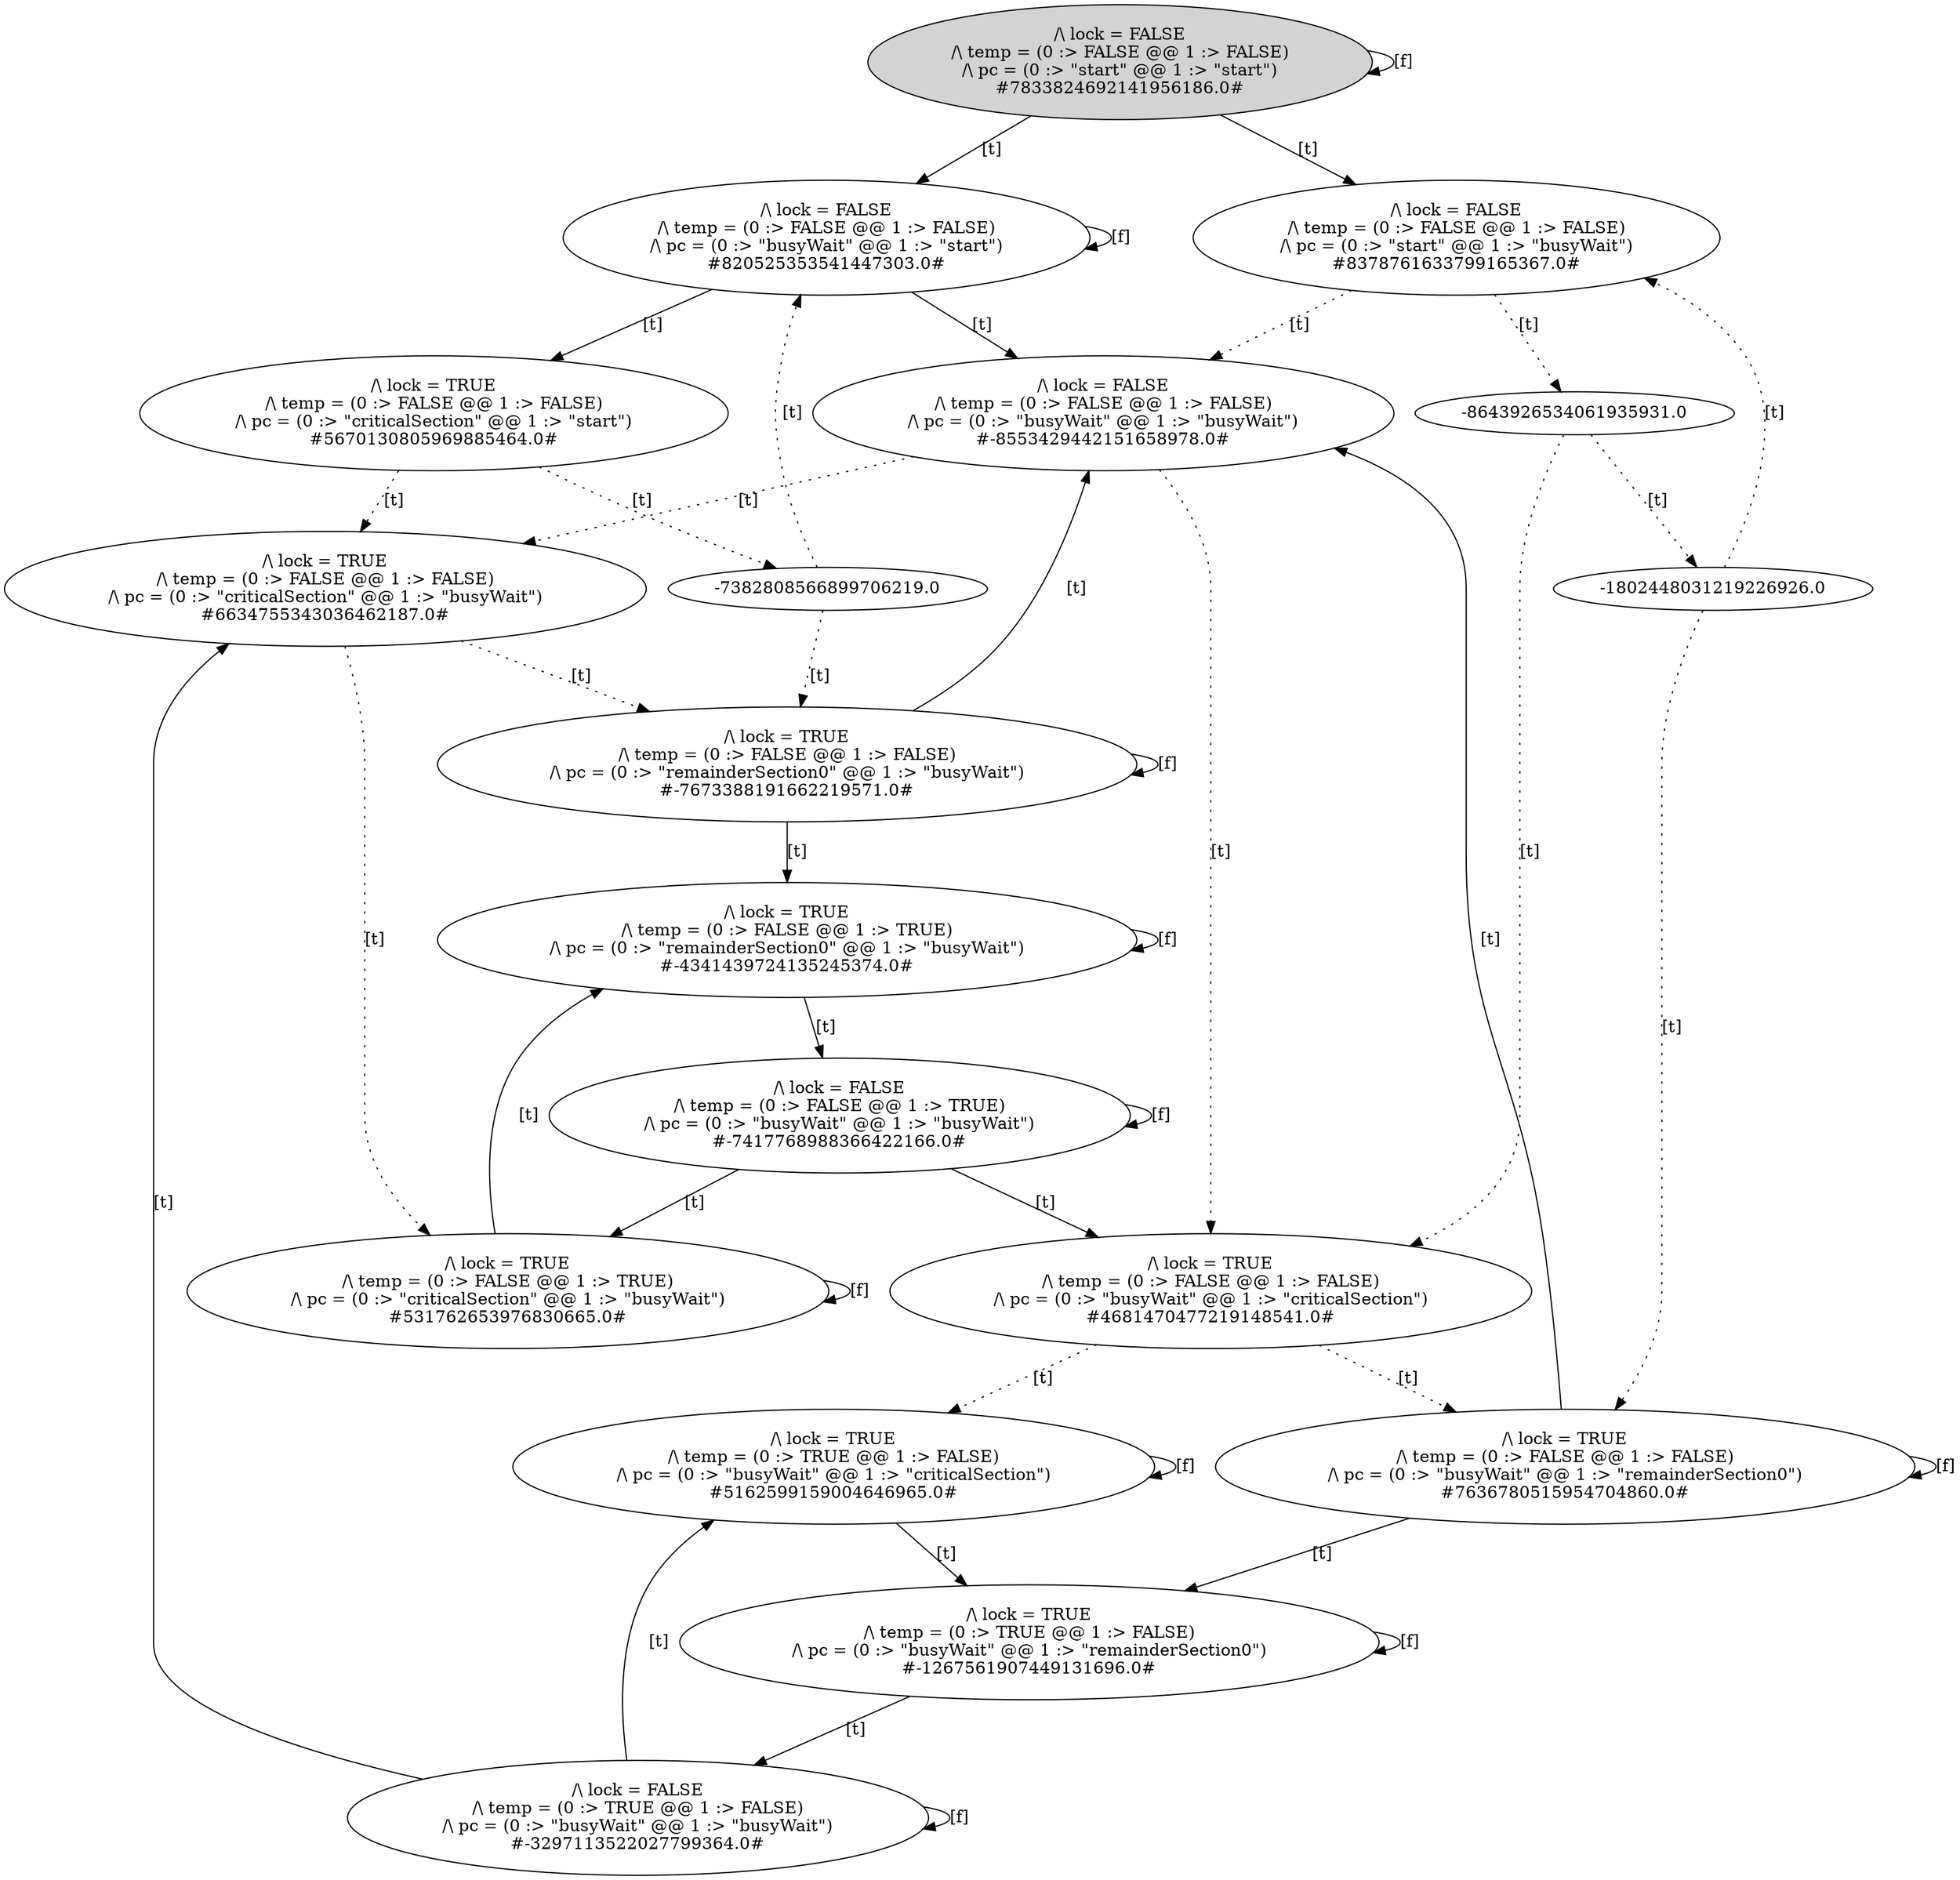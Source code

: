 digraph DiskGraph {
"7833824692141956186.0" [style = filled] [label="/\\ lock = FALSE
/\\ temp = (0 :> FALSE @@ 1 :> FALSE)
/\\ pc = (0 :> \"start\" @@ 1 :> \"start\")
#7833824692141956186.0#"]
"7833824692141956186.0" -> "820525353541447303.0" [label="[t]"];
"820525353541447303.0" [label="/\\ lock = FALSE
/\\ temp = (0 :> FALSE @@ 1 :> FALSE)
/\\ pc = (0 :> \"busyWait\" @@ 1 :> \"start\")
#820525353541447303.0#"];
"7833824692141956186.0" -> "8378761633799165367.0" [label="[t]"];
"8378761633799165367.0" [label="/\\ lock = FALSE
/\\ temp = (0 :> FALSE @@ 1 :> FALSE)
/\\ pc = (0 :> \"start\" @@ 1 :> \"busyWait\")
#8378761633799165367.0#"];
"8378761633799165367.0" -> "-8553429442151658978.0" [style="dotted"] [label="[t]"];
"-8553429442151658978.0" -> "6634755343036462187.0" [style="dotted"] [label="[t]"];
"6634755343036462187.0" -> "-7673388191662219571.0" [style="dotted"] [label="[t]"];
"6634755343036462187.0" -> "531762653976830665.0" [style="dotted"] [label="[t]"];
"-8553429442151658978.0" -> "4681470477219148541.0" [style="dotted"] [label="[t]"];
"4681470477219148541.0" -> "5162599159004646965.0" [style="dotted"] [label="[t]"];
"4681470477219148541.0" -> "7636780515954704860.0" [style="dotted"] [label="[t]"];
"8378761633799165367.0" -> "-8643926534061935931.0" [style="dotted"] [label="[t]"];
"-8643926534061935931.0" -> "4681470477219148541.0" [style="dotted"] [label="[t]"];
"-8643926534061935931.0" -> "-1802448031219226926.0" [style="dotted"] [label="[t]"];
"-1802448031219226926.0" -> "7636780515954704860.0" [style="dotted"] [label="[t]"];
"-1802448031219226926.0" -> "8378761633799165367.0" [style="dotted"] [label="[t]"];
"7833824692141956186.0" -> "7833824692141956186.0" [label="[f]"];
"7833824692141956186.0" [label="/\\ lock = FALSE
/\\ temp = (0 :> FALSE @@ 1 :> FALSE)
/\\ pc = (0 :> \"start\" @@ 1 :> \"start\")
#7833824692141956186.0#"];
"-7673388191662219571.0" -> "-4341439724135245374.0" [label="[t]"];
"-4341439724135245374.0" [label="/\\ lock = TRUE
/\\ temp = (0 :> FALSE @@ 1 :> TRUE)
/\\ pc = (0 :> \"remainderSection0\" @@ 1 :> \"busyWait\")
#-4341439724135245374.0#"];
"-7673388191662219571.0" -> "-7673388191662219571.0" [label="[f]"];
"-7673388191662219571.0" [label="/\\ lock = TRUE
/\\ temp = (0 :> FALSE @@ 1 :> FALSE)
/\\ pc = (0 :> \"remainderSection0\" @@ 1 :> \"busyWait\")
#-7673388191662219571.0#"];
"-7673388191662219571.0" -> "-8553429442151658978.0" [label="[t]"];
"-8553429442151658978.0" [label="/\\ lock = FALSE
/\\ temp = (0 :> FALSE @@ 1 :> FALSE)
/\\ pc = (0 :> \"busyWait\" @@ 1 :> \"busyWait\")
#-8553429442151658978.0#"];
"531762653976830665.0" -> "-4341439724135245374.0" [label="[t]"];
"-4341439724135245374.0" [label="/\\ lock = TRUE
/\\ temp = (0 :> FALSE @@ 1 :> TRUE)
/\\ pc = (0 :> \"remainderSection0\" @@ 1 :> \"busyWait\")
#-4341439724135245374.0#"];
"531762653976830665.0" -> "531762653976830665.0" [label="[f]"];
"531762653976830665.0" [label="/\\ lock = TRUE
/\\ temp = (0 :> FALSE @@ 1 :> TRUE)
/\\ pc = (0 :> \"criticalSection\" @@ 1 :> \"busyWait\")
#531762653976830665.0#"];
"5162599159004646965.0" -> "-1267561907449131696.0" [label="[t]"];
"-1267561907449131696.0" [label="/\\ lock = TRUE
/\\ temp = (0 :> TRUE @@ 1 :> FALSE)
/\\ pc = (0 :> \"busyWait\" @@ 1 :> \"remainderSection0\")
#-1267561907449131696.0#"];
"5162599159004646965.0" -> "5162599159004646965.0" [label="[f]"];
"5162599159004646965.0" [label="/\\ lock = TRUE
/\\ temp = (0 :> TRUE @@ 1 :> FALSE)
/\\ pc = (0 :> \"busyWait\" @@ 1 :> \"criticalSection\")
#5162599159004646965.0#"];
"820525353541447303.0" -> "820525353541447303.0" [label="[f]"];
"820525353541447303.0" [label="/\\ lock = FALSE
/\\ temp = (0 :> FALSE @@ 1 :> FALSE)
/\\ pc = (0 :> \"busyWait\" @@ 1 :> \"start\")
#820525353541447303.0#"];
"820525353541447303.0" -> "5670130805969885464.0" [label="[t]"];
"5670130805969885464.0" [label="/\\ lock = TRUE
/\\ temp = (0 :> FALSE @@ 1 :> FALSE)
/\\ pc = (0 :> \"criticalSection\" @@ 1 :> \"start\")
#5670130805969885464.0#"];
"5670130805969885464.0" -> "-7382808566899706219.0" [style="dotted"] [label="[t]"];
"-7382808566899706219.0" -> "820525353541447303.0" [style="dotted"] [label="[t]"];
"-7382808566899706219.0" -> "-7673388191662219571.0" [style="dotted"] [label="[t]"];
"5670130805969885464.0" -> "6634755343036462187.0" [style="dotted"] [label="[t]"];
"820525353541447303.0" -> "-8553429442151658978.0" [label="[t]"];
"-8553429442151658978.0" [label="/\\ lock = FALSE
/\\ temp = (0 :> FALSE @@ 1 :> FALSE)
/\\ pc = (0 :> \"busyWait\" @@ 1 :> \"busyWait\")
#-8553429442151658978.0#"];
"-4341439724135245374.0" -> "-4341439724135245374.0" [label="[f]"];
"-4341439724135245374.0" [label="/\\ lock = TRUE
/\\ temp = (0 :> FALSE @@ 1 :> TRUE)
/\\ pc = (0 :> \"remainderSection0\" @@ 1 :> \"busyWait\")
#-4341439724135245374.0#"];
"-4341439724135245374.0" -> "-7417768988366422166.0" [label="[t]"];
"-7417768988366422166.0" [label="/\\ lock = FALSE
/\\ temp = (0 :> FALSE @@ 1 :> TRUE)
/\\ pc = (0 :> \"busyWait\" @@ 1 :> \"busyWait\")
#-7417768988366422166.0#"];
"-1267561907449131696.0" -> "-1267561907449131696.0" [label="[f]"];
"-1267561907449131696.0" [label="/\\ lock = TRUE
/\\ temp = (0 :> TRUE @@ 1 :> FALSE)
/\\ pc = (0 :> \"busyWait\" @@ 1 :> \"remainderSection0\")
#-1267561907449131696.0#"];
"-1267561907449131696.0" -> "-3297113522027799364.0" [label="[t]"];
"-3297113522027799364.0" [label="/\\ lock = FALSE
/\\ temp = (0 :> TRUE @@ 1 :> FALSE)
/\\ pc = (0 :> \"busyWait\" @@ 1 :> \"busyWait\")
#-3297113522027799364.0#"];
"7636780515954704860.0" -> "-1267561907449131696.0" [label="[t]"];
"-1267561907449131696.0" [label="/\\ lock = TRUE
/\\ temp = (0 :> TRUE @@ 1 :> FALSE)
/\\ pc = (0 :> \"busyWait\" @@ 1 :> \"remainderSection0\")
#-1267561907449131696.0#"];
"7636780515954704860.0" -> "7636780515954704860.0" [label="[f]"];
"7636780515954704860.0" [label="/\\ lock = TRUE
/\\ temp = (0 :> FALSE @@ 1 :> FALSE)
/\\ pc = (0 :> \"busyWait\" @@ 1 :> \"remainderSection0\")
#7636780515954704860.0#"];
"7636780515954704860.0" -> "-8553429442151658978.0" [label="[t]"];
"-8553429442151658978.0" [label="/\\ lock = FALSE
/\\ temp = (0 :> FALSE @@ 1 :> FALSE)
/\\ pc = (0 :> \"busyWait\" @@ 1 :> \"busyWait\")
#-8553429442151658978.0#"];
"-7417768988366422166.0" -> "531762653976830665.0" [label="[t]"];
"531762653976830665.0" [label="/\\ lock = TRUE
/\\ temp = (0 :> FALSE @@ 1 :> TRUE)
/\\ pc = (0 :> \"criticalSection\" @@ 1 :> \"busyWait\")
#531762653976830665.0#"];
"-7417768988366422166.0" -> "-7417768988366422166.0" [label="[f]"];
"-7417768988366422166.0" [label="/\\ lock = FALSE
/\\ temp = (0 :> FALSE @@ 1 :> TRUE)
/\\ pc = (0 :> \"busyWait\" @@ 1 :> \"busyWait\")
#-7417768988366422166.0#"];
"-7417768988366422166.0" -> "4681470477219148541.0" [label="[t]"];
"4681470477219148541.0" [label="/\\ lock = TRUE
/\\ temp = (0 :> FALSE @@ 1 :> FALSE)
/\\ pc = (0 :> \"busyWait\" @@ 1 :> \"criticalSection\")
#4681470477219148541.0#"];
"-3297113522027799364.0" -> "5162599159004646965.0" [label="[t]"];
"5162599159004646965.0" [label="/\\ lock = TRUE
/\\ temp = (0 :> TRUE @@ 1 :> FALSE)
/\\ pc = (0 :> \"busyWait\" @@ 1 :> \"criticalSection\")
#5162599159004646965.0#"];
"-3297113522027799364.0" -> "6634755343036462187.0" [label="[t]"];
"6634755343036462187.0" [label="/\\ lock = TRUE
/\\ temp = (0 :> FALSE @@ 1 :> FALSE)
/\\ pc = (0 :> \"criticalSection\" @@ 1 :> \"busyWait\")
#6634755343036462187.0#"];
"-3297113522027799364.0" -> "-3297113522027799364.0" [label="[f]"];
"-3297113522027799364.0" [label="/\\ lock = FALSE
/\\ temp = (0 :> TRUE @@ 1 :> FALSE)
/\\ pc = (0 :> \"busyWait\" @@ 1 :> \"busyWait\")
#-3297113522027799364.0#"];
}